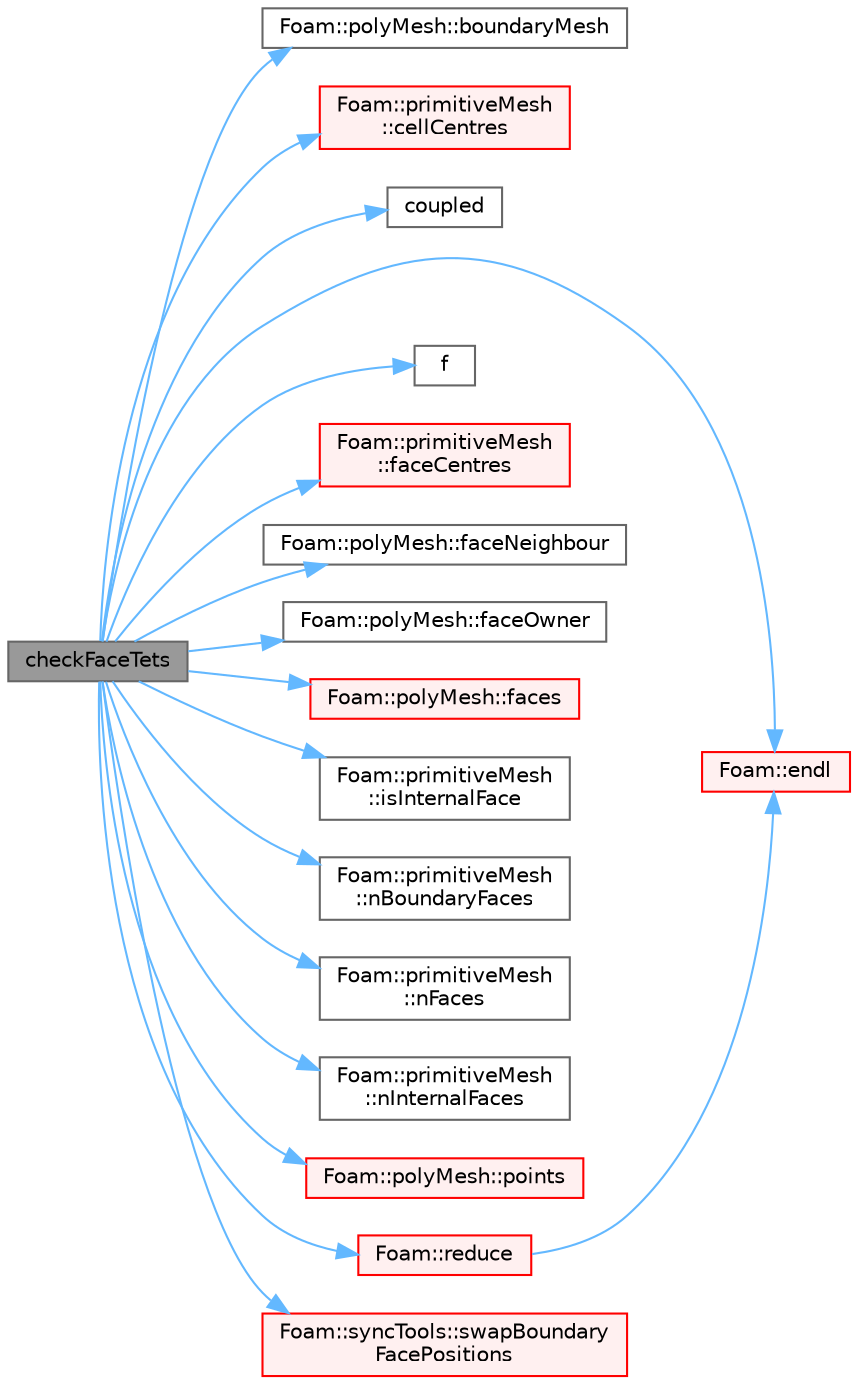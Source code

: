 digraph "checkFaceTets"
{
 // LATEX_PDF_SIZE
  bgcolor="transparent";
  edge [fontname=Helvetica,fontsize=10,labelfontname=Helvetica,labelfontsize=10];
  node [fontname=Helvetica,fontsize=10,shape=box,height=0.2,width=0.4];
  rankdir="LR";
  Node1 [id="Node000001",label="checkFaceTets",height=0.2,width=0.4,color="gray40", fillcolor="grey60", style="filled", fontcolor="black",tooltip=" "];
  Node1 -> Node2 [id="edge1_Node000001_Node000002",color="steelblue1",style="solid",tooltip=" "];
  Node2 [id="Node000002",label="Foam::polyMesh::boundaryMesh",height=0.2,width=0.4,color="grey40", fillcolor="white", style="filled",URL="$classFoam_1_1polyMesh.html#a02c4e324237bfa4eabeec487c0a011a0",tooltip=" "];
  Node1 -> Node3 [id="edge2_Node000001_Node000003",color="steelblue1",style="solid",tooltip=" "];
  Node3 [id="Node000003",label="Foam::primitiveMesh\l::cellCentres",height=0.2,width=0.4,color="red", fillcolor="#FFF0F0", style="filled",URL="$classFoam_1_1primitiveMesh.html#a7300aee2989c6ec70e39436816461902",tooltip=" "];
  Node1 -> Node5 [id="edge3_Node000001_Node000005",color="steelblue1",style="solid",tooltip=" "];
  Node5 [id="Node000005",label="coupled",height=0.2,width=0.4,color="grey40", fillcolor="white", style="filled",URL="$createCoupledRegions_8H.html#aab5a20fafbadc007206387b2435e9a31",tooltip=" "];
  Node1 -> Node6 [id="edge4_Node000001_Node000006",color="steelblue1",style="solid",tooltip=" "];
  Node6 [id="Node000006",label="Foam::endl",height=0.2,width=0.4,color="red", fillcolor="#FFF0F0", style="filled",URL="$namespaceFoam.html#a7d5eca45a323264dc5fe811500ebda47",tooltip=" "];
  Node1 -> Node10 [id="edge5_Node000001_Node000010",color="steelblue1",style="solid",tooltip=" "];
  Node10 [id="Node000010",label="f",height=0.2,width=0.4,color="grey40", fillcolor="white", style="filled",URL="$readKivaGrid_8H.html#a888be93833ac7a23170555c69c690288",tooltip=" "];
  Node1 -> Node11 [id="edge6_Node000001_Node000011",color="steelblue1",style="solid",tooltip=" "];
  Node11 [id="Node000011",label="Foam::primitiveMesh\l::faceCentres",height=0.2,width=0.4,color="red", fillcolor="#FFF0F0", style="filled",URL="$classFoam_1_1primitiveMesh.html#a3319847c9ee813a5398d011b08de25a4",tooltip=" "];
  Node1 -> Node12 [id="edge7_Node000001_Node000012",color="steelblue1",style="solid",tooltip=" "];
  Node12 [id="Node000012",label="Foam::polyMesh::faceNeighbour",height=0.2,width=0.4,color="grey40", fillcolor="white", style="filled",URL="$classFoam_1_1polyMesh.html#a9fb57b52c700ed61f09ada65412d13e3",tooltip=" "];
  Node1 -> Node13 [id="edge8_Node000001_Node000013",color="steelblue1",style="solid",tooltip=" "];
  Node13 [id="Node000013",label="Foam::polyMesh::faceOwner",height=0.2,width=0.4,color="grey40", fillcolor="white", style="filled",URL="$classFoam_1_1polyMesh.html#a57752b49bfee23ca1944c3fb0493974f",tooltip=" "];
  Node1 -> Node14 [id="edge9_Node000001_Node000014",color="steelblue1",style="solid",tooltip=" "];
  Node14 [id="Node000014",label="Foam::polyMesh::faces",height=0.2,width=0.4,color="red", fillcolor="#FFF0F0", style="filled",URL="$classFoam_1_1polyMesh.html#a431c0a24765f0bb6d32f6a03ce0e9b57",tooltip=" "];
  Node1 -> Node17 [id="edge10_Node000001_Node000017",color="steelblue1",style="solid",tooltip=" "];
  Node17 [id="Node000017",label="Foam::primitiveMesh\l::isInternalFace",height=0.2,width=0.4,color="grey40", fillcolor="white", style="filled",URL="$classFoam_1_1primitiveMesh.html#a00fe9eacde7a2cbe10925b85ff1c16b1",tooltip=" "];
  Node1 -> Node18 [id="edge11_Node000001_Node000018",color="steelblue1",style="solid",tooltip=" "];
  Node18 [id="Node000018",label="Foam::primitiveMesh\l::nBoundaryFaces",height=0.2,width=0.4,color="grey40", fillcolor="white", style="filled",URL="$classFoam_1_1primitiveMesh.html#a1b455e2e91a2eb72ec21ab1832fec664",tooltip=" "];
  Node1 -> Node19 [id="edge12_Node000001_Node000019",color="steelblue1",style="solid",tooltip=" "];
  Node19 [id="Node000019",label="Foam::primitiveMesh\l::nFaces",height=0.2,width=0.4,color="grey40", fillcolor="white", style="filled",URL="$classFoam_1_1primitiveMesh.html#aad20a227e963e21b706a9dfa3ab7e158",tooltip=" "];
  Node1 -> Node20 [id="edge13_Node000001_Node000020",color="steelblue1",style="solid",tooltip=" "];
  Node20 [id="Node000020",label="Foam::primitiveMesh\l::nInternalFaces",height=0.2,width=0.4,color="grey40", fillcolor="white", style="filled",URL="$classFoam_1_1primitiveMesh.html#a49aeaef789e8e3f5972dc70f2e30f413",tooltip=" "];
  Node1 -> Node21 [id="edge14_Node000001_Node000021",color="steelblue1",style="solid",tooltip=" "];
  Node21 [id="Node000021",label="Foam::polyMesh::points",height=0.2,width=0.4,color="red", fillcolor="#FFF0F0", style="filled",URL="$classFoam_1_1polyMesh.html#ac44123fc1265297c41a43c3b62fdb4c2",tooltip=" "];
  Node1 -> Node22 [id="edge15_Node000001_Node000022",color="steelblue1",style="solid",tooltip=" "];
  Node22 [id="Node000022",label="Foam::reduce",height=0.2,width=0.4,color="red", fillcolor="#FFF0F0", style="filled",URL="$namespaceFoam.html#a8f7f25e541aa3b46163d42df73f71c80",tooltip=" "];
  Node22 -> Node6 [id="edge16_Node000022_Node000006",color="steelblue1",style="solid",tooltip=" "];
  Node1 -> Node36 [id="edge17_Node000001_Node000036",color="steelblue1",style="solid",tooltip=" "];
  Node36 [id="Node000036",label="Foam::syncTools::swapBoundary\lFacePositions",height=0.2,width=0.4,color="red", fillcolor="#FFF0F0", style="filled",URL="$classFoam_1_1syncTools.html#a1a51c6ad3479f6c9ef5c428ca4d94d3a",tooltip=" "];
}
